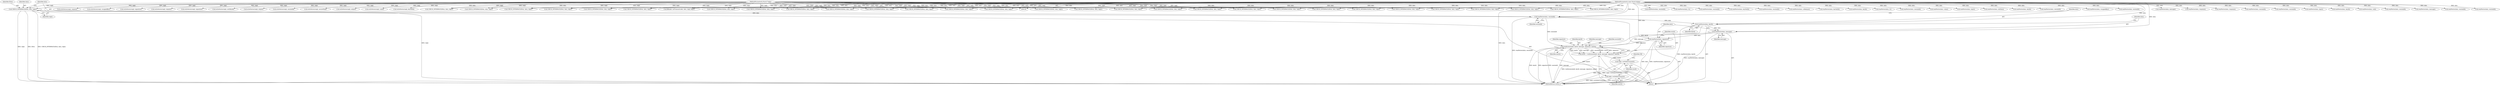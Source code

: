 digraph "0_Android_5a856f2092f7086aa0fea9ae06b9255befcdcd34@API" {
"1000807" [label="(Call,readVector(data, sessionId))"];
"1000799" [label="(Call,CHECK_INTERFACE(IDrm, data, reply))"];
"1000102" [label="(MethodParameterIn,const Parcel &data)"];
"1000103" [label="(MethodParameterIn,Parcel *reply)"];
"1000810" [label="(Call,readVector(data, keyId))"];
"1000813" [label="(Call,readVector(data, message))"];
"1000816" [label="(Call,readVector(data, signature))"];
"1000823" [label="(Call,verify(sessionId, keyId, message, signature, match))"];
"1000821" [label="(Call,result = verify(sessionId, keyId, message, signature, match))"];
"1000831" [label="(Call,reply->writeInt32(result))"];
"1000829" [label="(Call,reply->writeInt32(match))"];
"1000852" [label="(Call,readVector(data, message))"];
"1000808" [label="(Identifier,data)"];
"1000102" [label="(MethodParameterIn,const Parcel &data)"];
"1000765" [label="(Call,CHECK_INTERFACE(IDrm, data, reply))"];
"1000295" [label="(Call,readVector(data, response))"];
"1000433" [label="(Call,readVector(data, response))"];
"1000818" [label="(Identifier,signature)"];
"1000735" [label="(Call,readVector(data, sessionId))"];
"1000187" [label="(Call,CHECK_INTERFACE(IDrm, data, reply))"];
"1000901" [label="(MethodReturn,status_t)"];
"1000823" [label="(Call,verify(sessionId, keyId, message, signature, match))"];
"1000828" [label="(Identifier,match)"];
"1000811" [label="(Identifier,data)"];
"1000821" [label="(Call,result = verify(sessionId, keyId, message, signature, match))"];
"1000103" [label="(MethodParameterIn,Parcel *reply)"];
"1000726" [label="(Call,CHECK_INTERFACE(IDrm, data, reply))"];
"1000329" [label="(Call,CHECK_INTERFACE(IDrm, data, reply))"];
"1000647" [label="(Call,CHECK_INTERFACE(IDrm, data, reply))"];
"1000354" [label="(Call,readVector(data, sessionId))"];
"1000834" [label="(Identifier,OK)"];
"1000702" [label="(Call,readVector(data, input))"];
"1000598" [label="(Call,writeVector(reply, value))"];
"1000776" [label="(Call,readVector(data, keyId))"];
"1000469" [label="(Call,CHECK_INTERFACE(IDrm, data, reply))"];
"1000832" [label="(Identifier,result)"];
"1000827" [label="(Identifier,signature)"];
"1000517" [label="(Call,readVector(data, ssid))"];
"1000208" [label="(Call,readVector(data, sessionId))"];
"1000349" [label="(Call,CHECK_INTERFACE(IDrm, data, reply))"];
"1000831" [label="(Call,reply->writeInt32(result))"];
"1000270" [label="(Call,writeVector(reply, request))"];
"1000810" [label="(Call,readVector(data, keyId))"];
"1000802" [label="(Identifier,reply)"];
"1000314" [label="(Call,CHECK_INTERFACE(IDrm, data, reply))"];
"1000817" [label="(Identifier,data)"];
"1000779" [label="(Call,readVector(data, message))"];
"1000111" [label="(Call,CHECK_INTERFACE(IDrm, data, reply))"];
"1000825" [label="(Identifier,keyId)"];
"1000443" [label="(Call,writeVector(reply, certificate))"];
"1000672" [label="(Call,readVector(data, sessionId))"];
"1000756" [label="(Call,writeVector(reply, output))"];
"1000826" [label="(Identifier,message)"];
"1000799" [label="(Call,CHECK_INTERFACE(IDrm, data, reply))"];
"1000285" [label="(Call,CHECK_INTERFACE(IDrm, data, reply))"];
"1000178" [label="(Call,writeVector(reply, sessionId))"];
"1000526" [label="(Call,writeVector(reply, secureStop))"];
"1000815" [label="(Identifier,message)"];
"1000652" [label="(Call,readVector(data, sessionId))"];
"1000192" [label="(Call,readVector(data, sessionId))"];
"1000744" [label="(Call,readVector(data, iv))"];
"1000335" [label="(Call,readVector(data, sessionId))"];
"1000667" [label="(Call,CHECK_INTERFACE(IDrm, data, reply))"];
"1000319" [label="(Call,readVector(data, keySetId))"];
"1000511" [label="(Call,CHECK_INTERFACE(IDrm, data, reply))"];
"1000773" [label="(Call,readVector(data, sessionId))"];
"1000717" [label="(Call,writeVector(reply, output))"];
"1000560" [label="(Call,CHECK_INTERFACE(IDrm, data, reply))"];
"1000202" [label="(Call,CHECK_INTERFACE(IDrm, data, reply))"];
"1000550" [label="(Call,CHECK_INTERFACE(IDrm, data, reply))"];
"1000305" [label="(Call,writeVector(reply, keySetId))"];
"1000540" [label="(Call,readVector(data, ssRelease))"];
"1000338" [label="(Call,readVector(data, keySetId))"];
"1000426" [label="(Call,CHECK_INTERFACE(IDrm, data, reply))"];
"1000896" [label="(Call,BBinder::onTransact(code, data, reply, flags))"];
"1000699" [label="(Call,readVector(data, keyId))"];
"1000812" [label="(Identifier,keyId)"];
"1000824" [label="(Identifier,sessionId)"];
"1000705" [label="(Call,readVector(data, iv))"];
"1000627" [label="(Call,CHECK_INTERFACE(IDrm, data, reply))"];
"1000121" [label="(Call,CHECK_INTERFACE(IDrm, data, reply))"];
"1000800" [label="(Identifier,IDrm)"];
"1000446" [label="(Call,writeVector(reply, wrappedKey))"];
"1000876" [label="(Call,CHECK_INTERFACE(IDrm, data, reply))"];
"1000790" [label="(Call,writeVector(reply, signature))"];
"1000292" [label="(Call,readVector(data, sessionId))"];
"1000168" [label="(Call,CHECK_INTERFACE(IDrm, data, reply))"];
"1000415" [label="(Call,writeVector(reply, request))"];
"1000636" [label="(Call,readVector(data, value))"];
"1000158" [label="(Call,CHECK_INTERFACE(IDrm, data, reply))"];
"1000867" [label="(Call,writeVector(reply, signature))"];
"1000607" [label="(Call,CHECK_INTERFACE(IDrm, data, reply))"];
"1000807" [label="(Call,readVector(data, sessionId))"];
"1000687" [label="(Call,CHECK_INTERFACE(IDrm, data, reply))"];
"1000393" [label="(Call,CHECK_INTERFACE(IDrm, data, reply))"];
"1000535" [label="(Call,CHECK_INTERFACE(IDrm, data, reply))"];
"1000813" [label="(Call,readVector(data, message))"];
"1000830" [label="(Identifier,match)"];
"1000798" [label="(Block,)"];
"1000741" [label="(Call,readVector(data, input))"];
"1000837" [label="(Call,CHECK_INTERFACE(IDrm, data, reply))"];
"1000142" [label="(Call,CHECK_INTERFACE(IDrm, data, reply))"];
"1000583" [label="(Call,CHECK_INTERFACE(IDrm, data, reply))"];
"1000455" [label="(Call,CHECK_INTERFACE(IDrm, data, reply))"];
"1000211" [label="(Call,readVector(data, initData))"];
"1000816" [label="(Call,readVector(data, signature))"];
"1000738" [label="(Call,readVector(data, keyId))"];
"1000809" [label="(Identifier,sessionId)"];
"1000845" [label="(Call,readVector(data, sessionId))"];
"1000814" [label="(Identifier,data)"];
"1000855" [label="(Call,readVector(data, wrappedKey))"];
"1000822" [label="(Identifier,result)"];
"1000801" [label="(Identifier,data)"];
"1000696" [label="(Call,readVector(data, sessionId))"];
"1000829" [label="(Call,reply->writeInt32(match))"];
"1000807" -> "1000798"  [label="AST: "];
"1000807" -> "1000809"  [label="CFG: "];
"1000808" -> "1000807"  [label="AST: "];
"1000809" -> "1000807"  [label="AST: "];
"1000811" -> "1000807"  [label="CFG: "];
"1000807" -> "1000901"  [label="DDG: readVector(data, sessionId)"];
"1000799" -> "1000807"  [label="DDG: data"];
"1000102" -> "1000807"  [label="DDG: data"];
"1000807" -> "1000810"  [label="DDG: data"];
"1000807" -> "1000823"  [label="DDG: sessionId"];
"1000799" -> "1000798"  [label="AST: "];
"1000799" -> "1000802"  [label="CFG: "];
"1000800" -> "1000799"  [label="AST: "];
"1000801" -> "1000799"  [label="AST: "];
"1000802" -> "1000799"  [label="AST: "];
"1000808" -> "1000799"  [label="CFG: "];
"1000799" -> "1000901"  [label="DDG: reply"];
"1000799" -> "1000901"  [label="DDG: IDrm"];
"1000799" -> "1000901"  [label="DDG: CHECK_INTERFACE(IDrm, data, reply)"];
"1000102" -> "1000799"  [label="DDG: data"];
"1000103" -> "1000799"  [label="DDG: reply"];
"1000102" -> "1000100"  [label="AST: "];
"1000102" -> "1000901"  [label="DDG: data"];
"1000102" -> "1000111"  [label="DDG: data"];
"1000102" -> "1000121"  [label="DDG: data"];
"1000102" -> "1000142"  [label="DDG: data"];
"1000102" -> "1000158"  [label="DDG: data"];
"1000102" -> "1000168"  [label="DDG: data"];
"1000102" -> "1000187"  [label="DDG: data"];
"1000102" -> "1000192"  [label="DDG: data"];
"1000102" -> "1000202"  [label="DDG: data"];
"1000102" -> "1000208"  [label="DDG: data"];
"1000102" -> "1000211"  [label="DDG: data"];
"1000102" -> "1000285"  [label="DDG: data"];
"1000102" -> "1000292"  [label="DDG: data"];
"1000102" -> "1000295"  [label="DDG: data"];
"1000102" -> "1000314"  [label="DDG: data"];
"1000102" -> "1000319"  [label="DDG: data"];
"1000102" -> "1000329"  [label="DDG: data"];
"1000102" -> "1000335"  [label="DDG: data"];
"1000102" -> "1000338"  [label="DDG: data"];
"1000102" -> "1000349"  [label="DDG: data"];
"1000102" -> "1000354"  [label="DDG: data"];
"1000102" -> "1000393"  [label="DDG: data"];
"1000102" -> "1000426"  [label="DDG: data"];
"1000102" -> "1000433"  [label="DDG: data"];
"1000102" -> "1000455"  [label="DDG: data"];
"1000102" -> "1000469"  [label="DDG: data"];
"1000102" -> "1000511"  [label="DDG: data"];
"1000102" -> "1000517"  [label="DDG: data"];
"1000102" -> "1000535"  [label="DDG: data"];
"1000102" -> "1000540"  [label="DDG: data"];
"1000102" -> "1000550"  [label="DDG: data"];
"1000102" -> "1000560"  [label="DDG: data"];
"1000102" -> "1000583"  [label="DDG: data"];
"1000102" -> "1000607"  [label="DDG: data"];
"1000102" -> "1000627"  [label="DDG: data"];
"1000102" -> "1000636"  [label="DDG: data"];
"1000102" -> "1000647"  [label="DDG: data"];
"1000102" -> "1000652"  [label="DDG: data"];
"1000102" -> "1000667"  [label="DDG: data"];
"1000102" -> "1000672"  [label="DDG: data"];
"1000102" -> "1000687"  [label="DDG: data"];
"1000102" -> "1000696"  [label="DDG: data"];
"1000102" -> "1000699"  [label="DDG: data"];
"1000102" -> "1000702"  [label="DDG: data"];
"1000102" -> "1000705"  [label="DDG: data"];
"1000102" -> "1000726"  [label="DDG: data"];
"1000102" -> "1000735"  [label="DDG: data"];
"1000102" -> "1000738"  [label="DDG: data"];
"1000102" -> "1000741"  [label="DDG: data"];
"1000102" -> "1000744"  [label="DDG: data"];
"1000102" -> "1000765"  [label="DDG: data"];
"1000102" -> "1000773"  [label="DDG: data"];
"1000102" -> "1000776"  [label="DDG: data"];
"1000102" -> "1000779"  [label="DDG: data"];
"1000102" -> "1000810"  [label="DDG: data"];
"1000102" -> "1000813"  [label="DDG: data"];
"1000102" -> "1000816"  [label="DDG: data"];
"1000102" -> "1000837"  [label="DDG: data"];
"1000102" -> "1000845"  [label="DDG: data"];
"1000102" -> "1000852"  [label="DDG: data"];
"1000102" -> "1000855"  [label="DDG: data"];
"1000102" -> "1000876"  [label="DDG: data"];
"1000102" -> "1000896"  [label="DDG: data"];
"1000103" -> "1000100"  [label="AST: "];
"1000103" -> "1000901"  [label="DDG: reply"];
"1000103" -> "1000111"  [label="DDG: reply"];
"1000103" -> "1000121"  [label="DDG: reply"];
"1000103" -> "1000142"  [label="DDG: reply"];
"1000103" -> "1000158"  [label="DDG: reply"];
"1000103" -> "1000168"  [label="DDG: reply"];
"1000103" -> "1000178"  [label="DDG: reply"];
"1000103" -> "1000187"  [label="DDG: reply"];
"1000103" -> "1000202"  [label="DDG: reply"];
"1000103" -> "1000270"  [label="DDG: reply"];
"1000103" -> "1000285"  [label="DDG: reply"];
"1000103" -> "1000305"  [label="DDG: reply"];
"1000103" -> "1000314"  [label="DDG: reply"];
"1000103" -> "1000329"  [label="DDG: reply"];
"1000103" -> "1000349"  [label="DDG: reply"];
"1000103" -> "1000393"  [label="DDG: reply"];
"1000103" -> "1000415"  [label="DDG: reply"];
"1000103" -> "1000426"  [label="DDG: reply"];
"1000103" -> "1000443"  [label="DDG: reply"];
"1000103" -> "1000446"  [label="DDG: reply"];
"1000103" -> "1000455"  [label="DDG: reply"];
"1000103" -> "1000469"  [label="DDG: reply"];
"1000103" -> "1000511"  [label="DDG: reply"];
"1000103" -> "1000526"  [label="DDG: reply"];
"1000103" -> "1000535"  [label="DDG: reply"];
"1000103" -> "1000550"  [label="DDG: reply"];
"1000103" -> "1000560"  [label="DDG: reply"];
"1000103" -> "1000583"  [label="DDG: reply"];
"1000103" -> "1000598"  [label="DDG: reply"];
"1000103" -> "1000607"  [label="DDG: reply"];
"1000103" -> "1000627"  [label="DDG: reply"];
"1000103" -> "1000647"  [label="DDG: reply"];
"1000103" -> "1000667"  [label="DDG: reply"];
"1000103" -> "1000687"  [label="DDG: reply"];
"1000103" -> "1000717"  [label="DDG: reply"];
"1000103" -> "1000726"  [label="DDG: reply"];
"1000103" -> "1000756"  [label="DDG: reply"];
"1000103" -> "1000765"  [label="DDG: reply"];
"1000103" -> "1000790"  [label="DDG: reply"];
"1000103" -> "1000837"  [label="DDG: reply"];
"1000103" -> "1000867"  [label="DDG: reply"];
"1000103" -> "1000876"  [label="DDG: reply"];
"1000103" -> "1000896"  [label="DDG: reply"];
"1000810" -> "1000798"  [label="AST: "];
"1000810" -> "1000812"  [label="CFG: "];
"1000811" -> "1000810"  [label="AST: "];
"1000812" -> "1000810"  [label="AST: "];
"1000814" -> "1000810"  [label="CFG: "];
"1000810" -> "1000901"  [label="DDG: readVector(data, keyId)"];
"1000810" -> "1000813"  [label="DDG: data"];
"1000810" -> "1000823"  [label="DDG: keyId"];
"1000813" -> "1000798"  [label="AST: "];
"1000813" -> "1000815"  [label="CFG: "];
"1000814" -> "1000813"  [label="AST: "];
"1000815" -> "1000813"  [label="AST: "];
"1000817" -> "1000813"  [label="CFG: "];
"1000813" -> "1000901"  [label="DDG: readVector(data, message)"];
"1000813" -> "1000816"  [label="DDG: data"];
"1000813" -> "1000823"  [label="DDG: message"];
"1000816" -> "1000798"  [label="AST: "];
"1000816" -> "1000818"  [label="CFG: "];
"1000817" -> "1000816"  [label="AST: "];
"1000818" -> "1000816"  [label="AST: "];
"1000822" -> "1000816"  [label="CFG: "];
"1000816" -> "1000901"  [label="DDG: readVector(data, signature)"];
"1000816" -> "1000901"  [label="DDG: data"];
"1000816" -> "1000823"  [label="DDG: signature"];
"1000823" -> "1000821"  [label="AST: "];
"1000823" -> "1000828"  [label="CFG: "];
"1000824" -> "1000823"  [label="AST: "];
"1000825" -> "1000823"  [label="AST: "];
"1000826" -> "1000823"  [label="AST: "];
"1000827" -> "1000823"  [label="AST: "];
"1000828" -> "1000823"  [label="AST: "];
"1000821" -> "1000823"  [label="CFG: "];
"1000823" -> "1000901"  [label="DDG: signature"];
"1000823" -> "1000901"  [label="DDG: sessionId"];
"1000823" -> "1000901"  [label="DDG: message"];
"1000823" -> "1000901"  [label="DDG: keyId"];
"1000823" -> "1000821"  [label="DDG: keyId"];
"1000823" -> "1000821"  [label="DDG: message"];
"1000823" -> "1000821"  [label="DDG: sessionId"];
"1000823" -> "1000821"  [label="DDG: match"];
"1000823" -> "1000821"  [label="DDG: signature"];
"1000823" -> "1000829"  [label="DDG: match"];
"1000821" -> "1000798"  [label="AST: "];
"1000822" -> "1000821"  [label="AST: "];
"1000830" -> "1000821"  [label="CFG: "];
"1000821" -> "1000901"  [label="DDG: verify(sessionId, keyId, message, signature, match)"];
"1000821" -> "1000831"  [label="DDG: result"];
"1000831" -> "1000798"  [label="AST: "];
"1000831" -> "1000832"  [label="CFG: "];
"1000832" -> "1000831"  [label="AST: "];
"1000834" -> "1000831"  [label="CFG: "];
"1000831" -> "1000901"  [label="DDG: result"];
"1000831" -> "1000901"  [label="DDG: reply->writeInt32(result)"];
"1000829" -> "1000798"  [label="AST: "];
"1000829" -> "1000830"  [label="CFG: "];
"1000830" -> "1000829"  [label="AST: "];
"1000832" -> "1000829"  [label="CFG: "];
"1000829" -> "1000901"  [label="DDG: reply->writeInt32(match)"];
"1000829" -> "1000901"  [label="DDG: match"];
}
